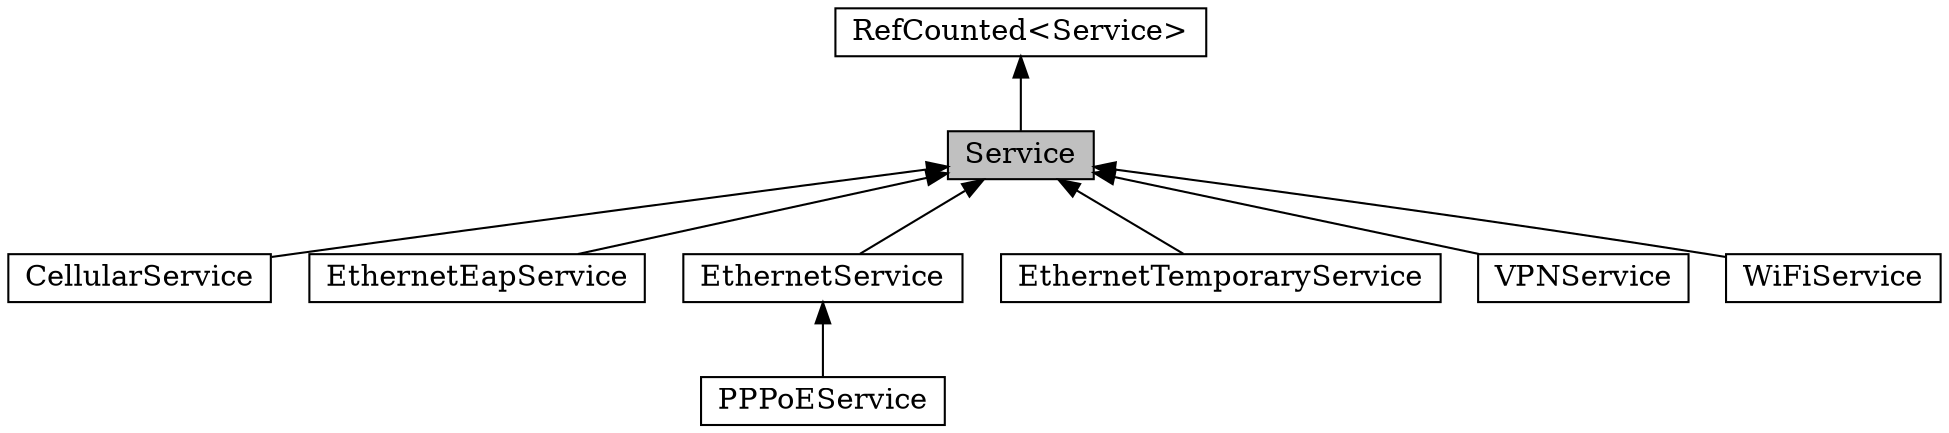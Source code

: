 digraph {
  bgcolor=white
  {
    node [shape=rectangle style="filled" fillcolor=white height=0.30]
    A [label="RefCounted<Service>"]
    Service [fillcolor=grey]
    CellularService
    EthernetEapService
    EthernetService
    EthernetTemporaryService
    VPNService
    WiFiService
    PPPoEService
  }
  A -> Service [dir=back]
  Service -> CellularService [dir=back]
  Service -> EthernetEapService [dir=back]
  Service -> EthernetService [dir=back]
  EthernetService -> PPPoEService [dir=back]
  Service -> EthernetTemporaryService [dir=back]
  Service -> VPNService [dir=back]
  Service -> WiFiService [dir=back]
}